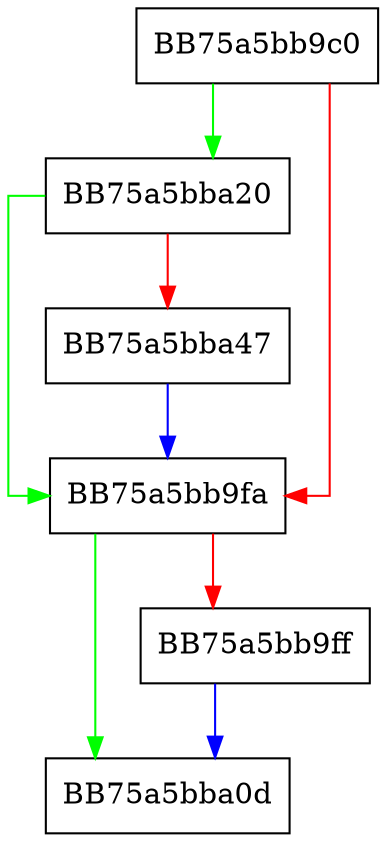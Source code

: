 digraph Event {
  node [shape="box"];
  graph [splines=ortho];
  BB75a5bb9c0 -> BB75a5bba20 [color="green"];
  BB75a5bb9c0 -> BB75a5bb9fa [color="red"];
  BB75a5bb9fa -> BB75a5bba0d [color="green"];
  BB75a5bb9fa -> BB75a5bb9ff [color="red"];
  BB75a5bb9ff -> BB75a5bba0d [color="blue"];
  BB75a5bba20 -> BB75a5bb9fa [color="green"];
  BB75a5bba20 -> BB75a5bba47 [color="red"];
  BB75a5bba47 -> BB75a5bb9fa [color="blue"];
}